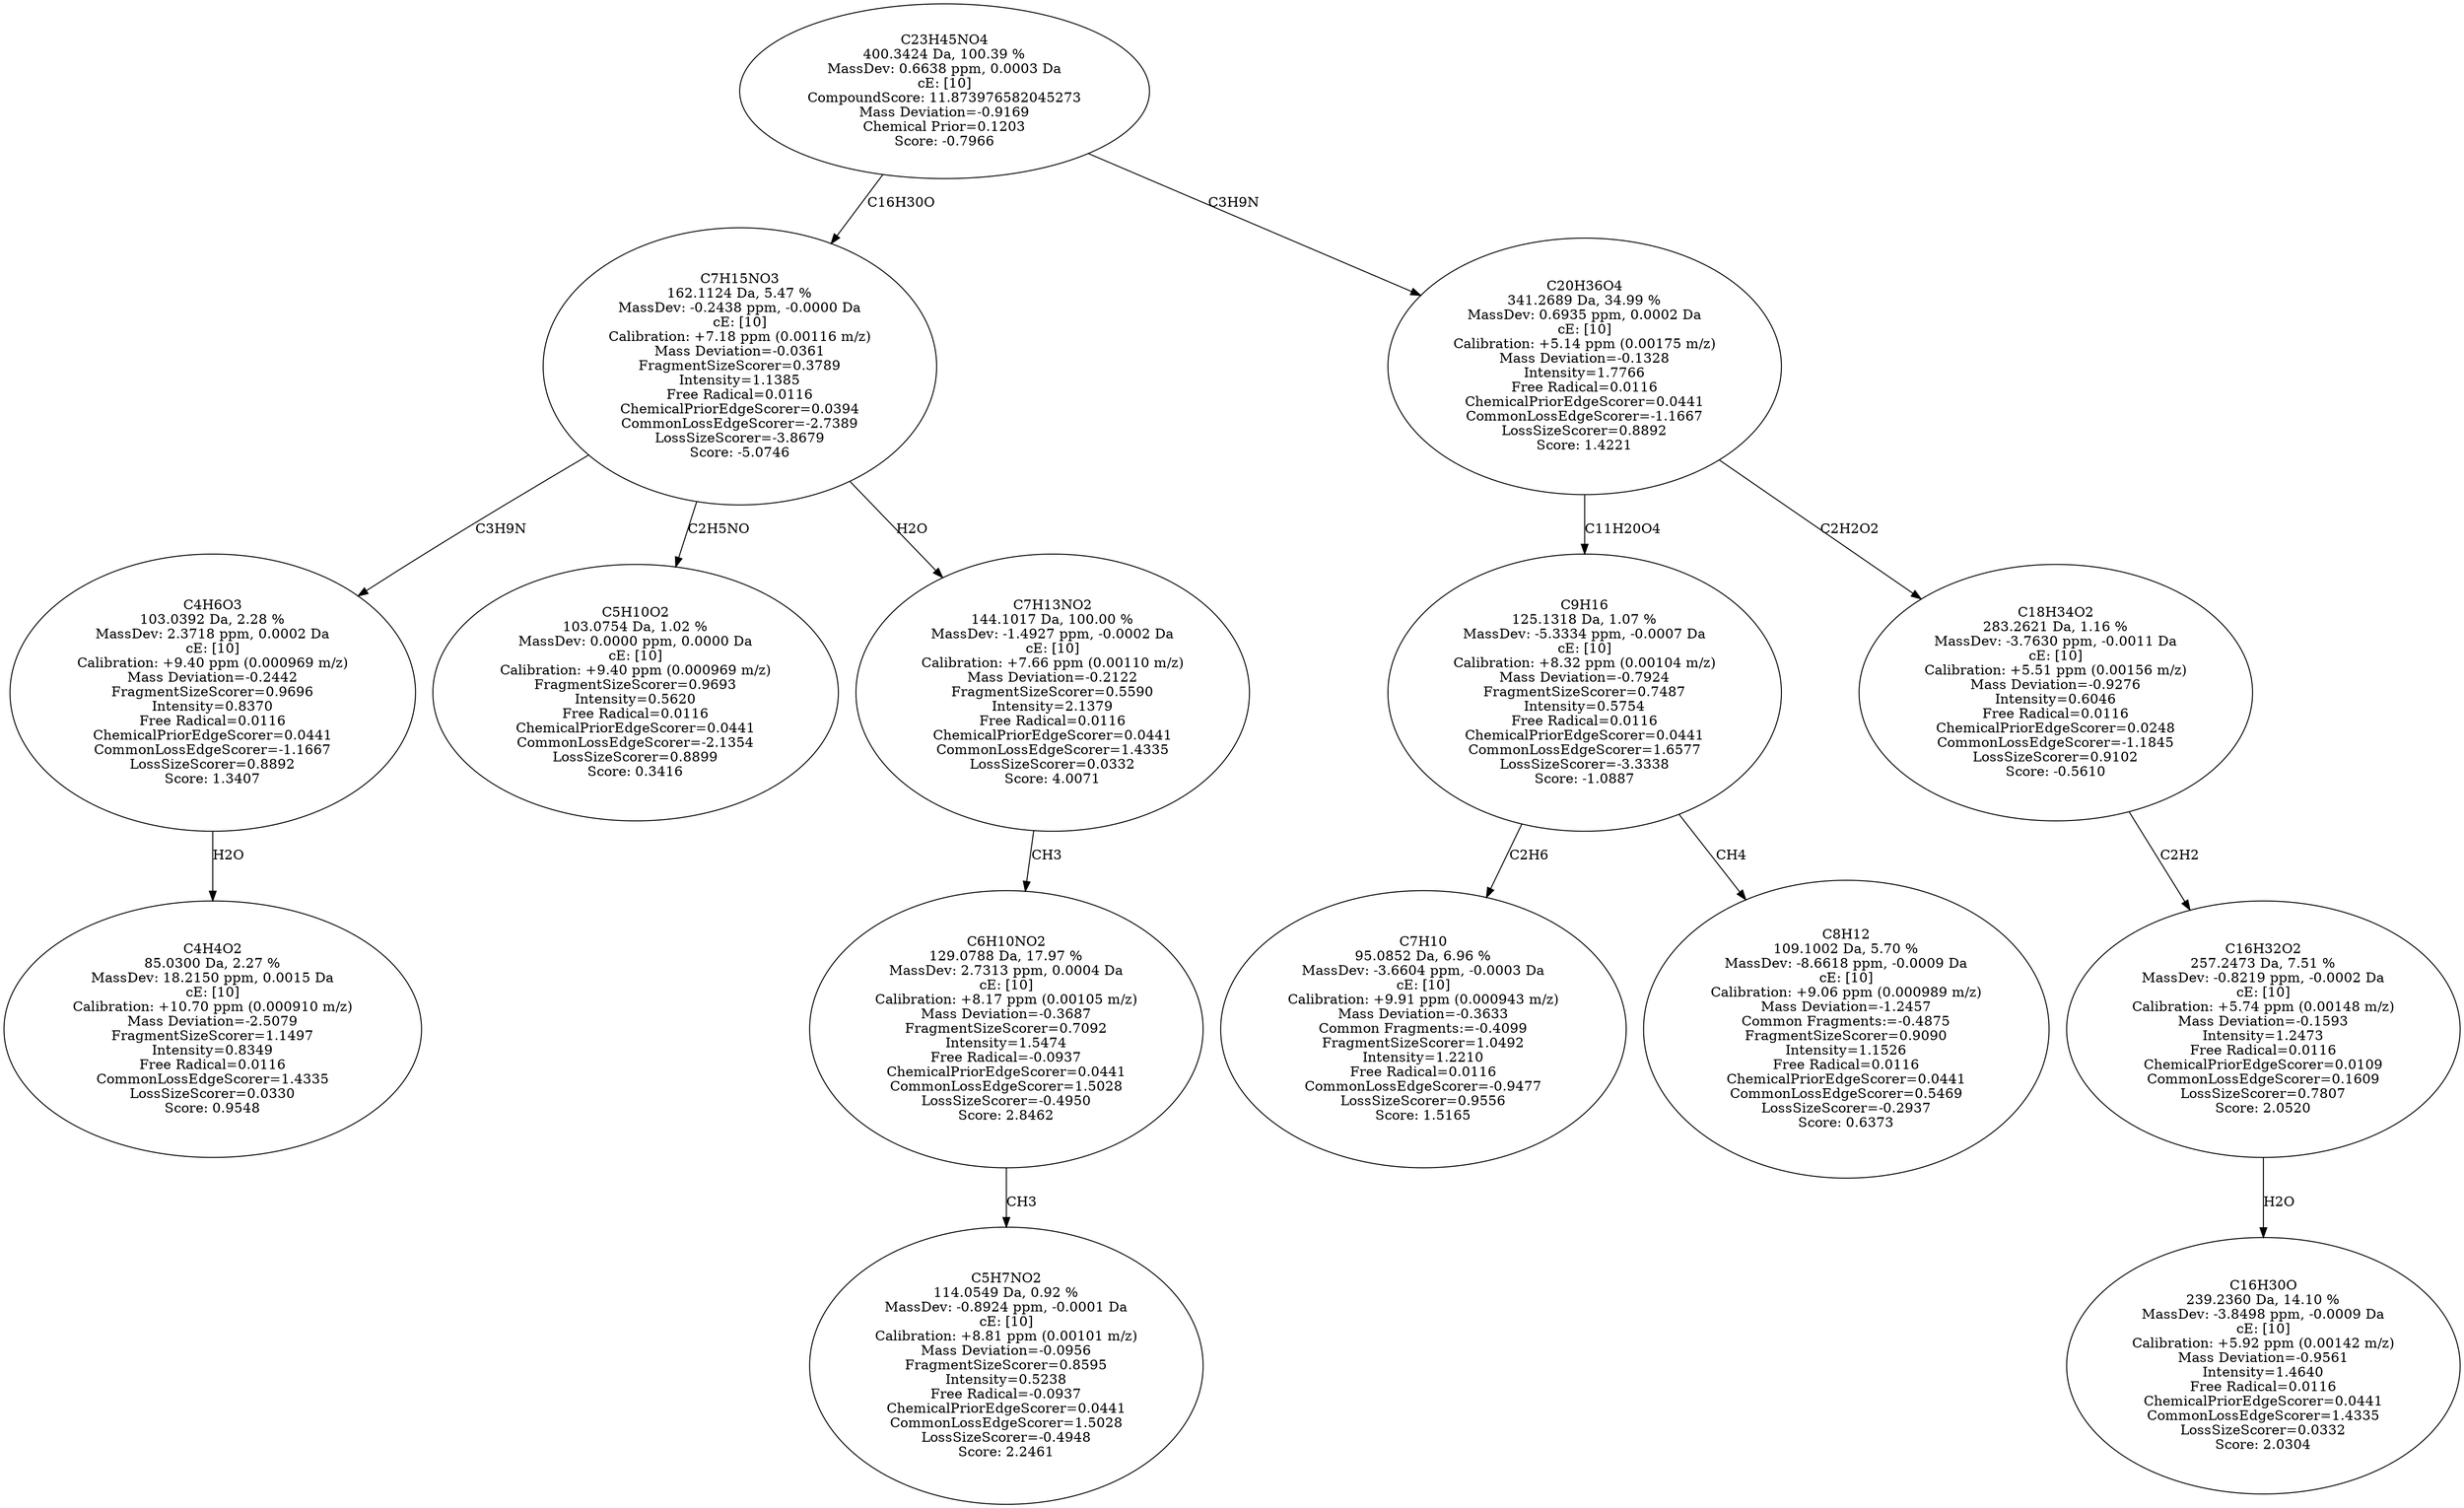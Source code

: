 strict digraph {
v1 [label="C4H4O2\n85.0300 Da, 2.27 %\nMassDev: 18.2150 ppm, 0.0015 Da\ncE: [10]\nCalibration: +10.70 ppm (0.000910 m/z)\nMass Deviation=-2.5079\nFragmentSizeScorer=1.1497\nIntensity=0.8349\nFree Radical=0.0116\nCommonLossEdgeScorer=1.4335\nLossSizeScorer=0.0330\nScore: 0.9548"];
v2 [label="C4H6O3\n103.0392 Da, 2.28 %\nMassDev: 2.3718 ppm, 0.0002 Da\ncE: [10]\nCalibration: +9.40 ppm (0.000969 m/z)\nMass Deviation=-0.2442\nFragmentSizeScorer=0.9696\nIntensity=0.8370\nFree Radical=0.0116\nChemicalPriorEdgeScorer=0.0441\nCommonLossEdgeScorer=-1.1667\nLossSizeScorer=0.8892\nScore: 1.3407"];
v3 [label="C5H10O2\n103.0754 Da, 1.02 %\nMassDev: 0.0000 ppm, 0.0000 Da\ncE: [10]\nCalibration: +9.40 ppm (0.000969 m/z)\nFragmentSizeScorer=0.9693\nIntensity=0.5620\nFree Radical=0.0116\nChemicalPriorEdgeScorer=0.0441\nCommonLossEdgeScorer=-2.1354\nLossSizeScorer=0.8899\nScore: 0.3416"];
v4 [label="C5H7NO2\n114.0549 Da, 0.92 %\nMassDev: -0.8924 ppm, -0.0001 Da\ncE: [10]\nCalibration: +8.81 ppm (0.00101 m/z)\nMass Deviation=-0.0956\nFragmentSizeScorer=0.8595\nIntensity=0.5238\nFree Radical=-0.0937\nChemicalPriorEdgeScorer=0.0441\nCommonLossEdgeScorer=1.5028\nLossSizeScorer=-0.4948\nScore: 2.2461"];
v5 [label="C6H10NO2\n129.0788 Da, 17.97 %\nMassDev: 2.7313 ppm, 0.0004 Da\ncE: [10]\nCalibration: +8.17 ppm (0.00105 m/z)\nMass Deviation=-0.3687\nFragmentSizeScorer=0.7092\nIntensity=1.5474\nFree Radical=-0.0937\nChemicalPriorEdgeScorer=0.0441\nCommonLossEdgeScorer=1.5028\nLossSizeScorer=-0.4950\nScore: 2.8462"];
v6 [label="C7H13NO2\n144.1017 Da, 100.00 %\nMassDev: -1.4927 ppm, -0.0002 Da\ncE: [10]\nCalibration: +7.66 ppm (0.00110 m/z)\nMass Deviation=-0.2122\nFragmentSizeScorer=0.5590\nIntensity=2.1379\nFree Radical=0.0116\nChemicalPriorEdgeScorer=0.0441\nCommonLossEdgeScorer=1.4335\nLossSizeScorer=0.0332\nScore: 4.0071"];
v7 [label="C7H15NO3\n162.1124 Da, 5.47 %\nMassDev: -0.2438 ppm, -0.0000 Da\ncE: [10]\nCalibration: +7.18 ppm (0.00116 m/z)\nMass Deviation=-0.0361\nFragmentSizeScorer=0.3789\nIntensity=1.1385\nFree Radical=0.0116\nChemicalPriorEdgeScorer=0.0394\nCommonLossEdgeScorer=-2.7389\nLossSizeScorer=-3.8679\nScore: -5.0746"];
v8 [label="C7H10\n95.0852 Da, 6.96 %\nMassDev: -3.6604 ppm, -0.0003 Da\ncE: [10]\nCalibration: +9.91 ppm (0.000943 m/z)\nMass Deviation=-0.3633\nCommon Fragments:=-0.4099\nFragmentSizeScorer=1.0492\nIntensity=1.2210\nFree Radical=0.0116\nCommonLossEdgeScorer=-0.9477\nLossSizeScorer=0.9556\nScore: 1.5165"];
v9 [label="C8H12\n109.1002 Da, 5.70 %\nMassDev: -8.6618 ppm, -0.0009 Da\ncE: [10]\nCalibration: +9.06 ppm (0.000989 m/z)\nMass Deviation=-1.2457\nCommon Fragments:=-0.4875\nFragmentSizeScorer=0.9090\nIntensity=1.1526\nFree Radical=0.0116\nChemicalPriorEdgeScorer=0.0441\nCommonLossEdgeScorer=0.5469\nLossSizeScorer=-0.2937\nScore: 0.6373"];
v10 [label="C9H16\n125.1318 Da, 1.07 %\nMassDev: -5.3334 ppm, -0.0007 Da\ncE: [10]\nCalibration: +8.32 ppm (0.00104 m/z)\nMass Deviation=-0.7924\nFragmentSizeScorer=0.7487\nIntensity=0.5754\nFree Radical=0.0116\nChemicalPriorEdgeScorer=0.0441\nCommonLossEdgeScorer=1.6577\nLossSizeScorer=-3.3338\nScore: -1.0887"];
v11 [label="C16H30O\n239.2360 Da, 14.10 %\nMassDev: -3.8498 ppm, -0.0009 Da\ncE: [10]\nCalibration: +5.92 ppm (0.00142 m/z)\nMass Deviation=-0.9561\nIntensity=1.4640\nFree Radical=0.0116\nChemicalPriorEdgeScorer=0.0441\nCommonLossEdgeScorer=1.4335\nLossSizeScorer=0.0332\nScore: 2.0304"];
v12 [label="C16H32O2\n257.2473 Da, 7.51 %\nMassDev: -0.8219 ppm, -0.0002 Da\ncE: [10]\nCalibration: +5.74 ppm (0.00148 m/z)\nMass Deviation=-0.1593\nIntensity=1.2473\nFree Radical=0.0116\nChemicalPriorEdgeScorer=0.0109\nCommonLossEdgeScorer=0.1609\nLossSizeScorer=0.7807\nScore: 2.0520"];
v13 [label="C18H34O2\n283.2621 Da, 1.16 %\nMassDev: -3.7630 ppm, -0.0011 Da\ncE: [10]\nCalibration: +5.51 ppm (0.00156 m/z)\nMass Deviation=-0.9276\nIntensity=0.6046\nFree Radical=0.0116\nChemicalPriorEdgeScorer=0.0248\nCommonLossEdgeScorer=-1.1845\nLossSizeScorer=0.9102\nScore: -0.5610"];
v14 [label="C20H36O4\n341.2689 Da, 34.99 %\nMassDev: 0.6935 ppm, 0.0002 Da\ncE: [10]\nCalibration: +5.14 ppm (0.00175 m/z)\nMass Deviation=-0.1328\nIntensity=1.7766\nFree Radical=0.0116\nChemicalPriorEdgeScorer=0.0441\nCommonLossEdgeScorer=-1.1667\nLossSizeScorer=0.8892\nScore: 1.4221"];
v15 [label="C23H45NO4\n400.3424 Da, 100.39 %\nMassDev: 0.6638 ppm, 0.0003 Da\ncE: [10]\nCompoundScore: 11.873976582045273\nMass Deviation=-0.9169\nChemical Prior=0.1203\nScore: -0.7966"];
v2 -> v1 [label="H2O"];
v7 -> v2 [label="C3H9N"];
v7 -> v3 [label="C2H5NO"];
v5 -> v4 [label="CH3"];
v6 -> v5 [label="CH3"];
v7 -> v6 [label="H2O"];
v15 -> v7 [label="C16H30O"];
v10 -> v8 [label="C2H6"];
v10 -> v9 [label="CH4"];
v14 -> v10 [label="C11H20O4"];
v12 -> v11 [label="H2O"];
v13 -> v12 [label="C2H2"];
v14 -> v13 [label="C2H2O2"];
v15 -> v14 [label="C3H9N"];
}